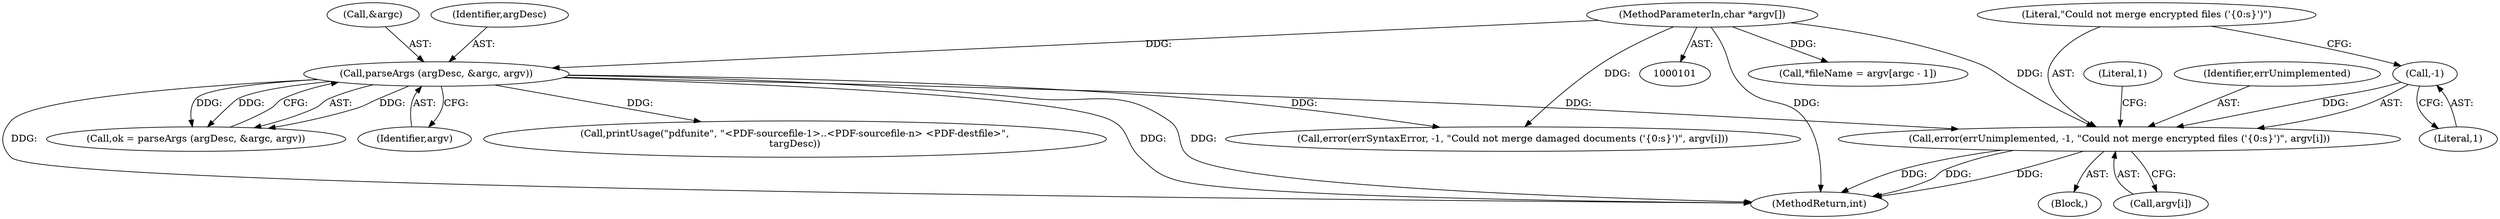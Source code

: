 digraph "0_poppler_5c9b08a875b07853be6c44e43ff5f7f059df666a@array" {
"1000258" [label="(Call,error(errUnimplemented, -1, \"Could not merge encrypted files ('{0:s}')\", argv[i]))"];
"1000260" [label="(Call,-1)"];
"1000146" [label="(Call,parseArgs (argDesc, &argc, argv))"];
"1000103" [label="(MethodParameterIn,char *argv[])"];
"1001120" [label="(MethodReturn,int)"];
"1000257" [label="(Block,)"];
"1000268" [label="(Literal,1)"];
"1000258" [label="(Call,error(errUnimplemented, -1, \"Could not merge encrypted files ('{0:s}')\", argv[i]))"];
"1000148" [label="(Call,&argc)"];
"1000146" [label="(Call,parseArgs (argDesc, &argc, argv))"];
"1000150" [label="(Identifier,argv)"];
"1000132" [label="(Call,*fileName = argv[argc - 1])"];
"1000261" [label="(Literal,1)"];
"1000179" [label="(Call,printUsage(\"pdfunite\", \"<PDF-sourcefile-1>..<PDF-sourcefile-n> <PDF-destfile>\",\n\targDesc))"];
"1000260" [label="(Call,-1)"];
"1000271" [label="(Call,error(errSyntaxError, -1, \"Could not merge damaged documents ('{0:s}')\", argv[i]))"];
"1000263" [label="(Call,argv[i])"];
"1000259" [label="(Identifier,errUnimplemented)"];
"1000144" [label="(Call,ok = parseArgs (argDesc, &argc, argv))"];
"1000147" [label="(Identifier,argDesc)"];
"1000103" [label="(MethodParameterIn,char *argv[])"];
"1000262" [label="(Literal,\"Could not merge encrypted files ('{0:s}')\")"];
"1000258" -> "1000257"  [label="AST: "];
"1000258" -> "1000263"  [label="CFG: "];
"1000259" -> "1000258"  [label="AST: "];
"1000260" -> "1000258"  [label="AST: "];
"1000262" -> "1000258"  [label="AST: "];
"1000263" -> "1000258"  [label="AST: "];
"1000268" -> "1000258"  [label="CFG: "];
"1000258" -> "1001120"  [label="DDG: "];
"1000258" -> "1001120"  [label="DDG: "];
"1000258" -> "1001120"  [label="DDG: "];
"1000260" -> "1000258"  [label="DDG: "];
"1000146" -> "1000258"  [label="DDG: "];
"1000103" -> "1000258"  [label="DDG: "];
"1000260" -> "1000261"  [label="CFG: "];
"1000261" -> "1000260"  [label="AST: "];
"1000262" -> "1000260"  [label="CFG: "];
"1000146" -> "1000144"  [label="AST: "];
"1000146" -> "1000150"  [label="CFG: "];
"1000147" -> "1000146"  [label="AST: "];
"1000148" -> "1000146"  [label="AST: "];
"1000150" -> "1000146"  [label="AST: "];
"1000144" -> "1000146"  [label="CFG: "];
"1000146" -> "1001120"  [label="DDG: "];
"1000146" -> "1001120"  [label="DDG: "];
"1000146" -> "1001120"  [label="DDG: "];
"1000146" -> "1000144"  [label="DDG: "];
"1000146" -> "1000144"  [label="DDG: "];
"1000146" -> "1000144"  [label="DDG: "];
"1000103" -> "1000146"  [label="DDG: "];
"1000146" -> "1000179"  [label="DDG: "];
"1000146" -> "1000271"  [label="DDG: "];
"1000103" -> "1000101"  [label="AST: "];
"1000103" -> "1001120"  [label="DDG: "];
"1000103" -> "1000132"  [label="DDG: "];
"1000103" -> "1000271"  [label="DDG: "];
}
